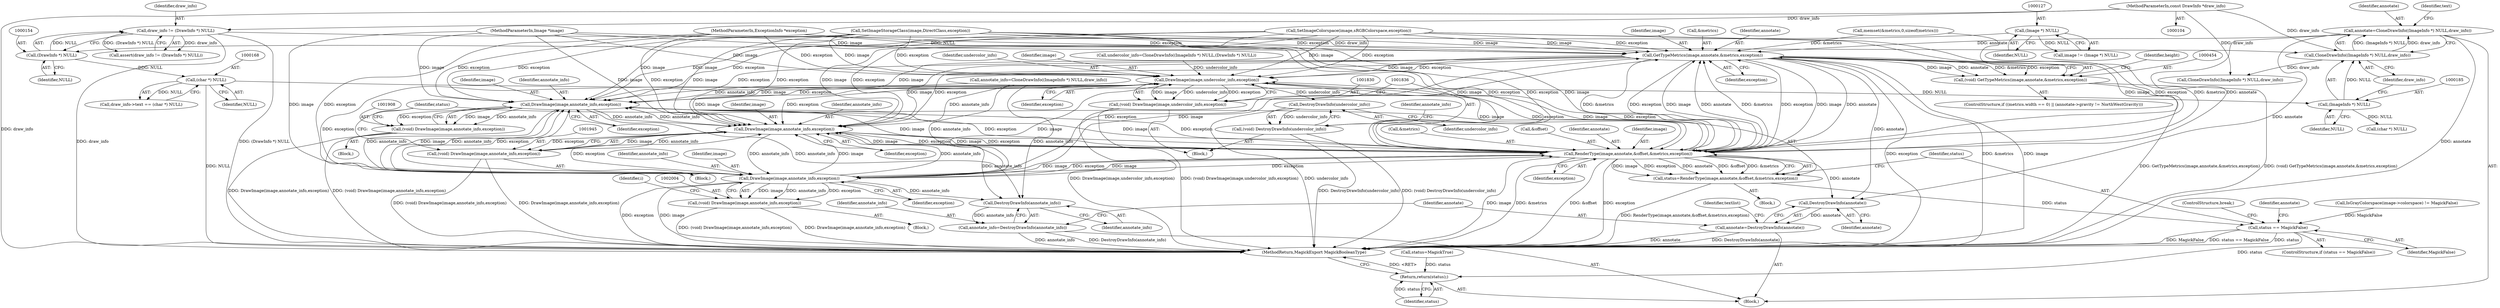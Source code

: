 digraph "0_ImageMagick_f595a1985233c399a05c0c37cc41de16a90dd025@pointer" {
"1000181" [label="(Call,annotate=CloneDrawInfo((ImageInfo *) NULL,draw_info))"];
"1000183" [label="(Call,CloneDrawInfo((ImageInfo *) NULL,draw_info))"];
"1000184" [label="(Call,(ImageInfo *) NULL)"];
"1000167" [label="(Call,(char *) NULL)"];
"1000153" [label="(Call,(DrawInfo *) NULL)"];
"1000126" [label="(Call,(Image *) NULL)"];
"1000151" [label="(Call,draw_info != (DrawInfo *) NULL)"];
"1000106" [label="(MethodParameterIn,const DrawInfo *draw_info)"];
"1000455" [label="(Call,GetTypeMetrics(image,annotate,&metrics,exception))"];
"1000453" [label="(Call,(void) GetTypeMetrics(image,annotate,&metrics,exception))"];
"1001831" [label="(Call,DrawImage(image,undercolor_info,exception))"];
"1001829" [label="(Call,(void) DrawImage(image,undercolor_info,exception))"];
"1001837" [label="(Call,DestroyDrawInfo(undercolor_info))"];
"1001835" [label="(Call,(void) DestroyDrawInfo(undercolor_info))"];
"1001909" [label="(Call,DrawImage(image,annotate_info,exception))"];
"1001907" [label="(Call,(void) DrawImage(image,annotate_info,exception))"];
"1001946" [label="(Call,DrawImage(image,annotate_info,exception))"];
"1001944" [label="(Call,(void) DrawImage(image,annotate_info,exception))"];
"1001952" [label="(Call,RenderType(image,annotate,&offset,&metrics,exception))"];
"1001950" [label="(Call,status=RenderType(image,annotate,&offset,&metrics,exception))"];
"1001961" [label="(Call,status == MagickFalse)"];
"1002023" [label="(Return,return(status);)"];
"1002005" [label="(Call,DrawImage(image,annotate_info,exception))"];
"1002003" [label="(Call,(void) DrawImage(image,annotate_info,exception))"];
"1002011" [label="(Call,DestroyDrawInfo(annotate_info))"];
"1002009" [label="(Call,annotate_info=DestroyDrawInfo(annotate_info))"];
"1002015" [label="(Call,DestroyDrawInfo(annotate))"];
"1002013" [label="(Call,annotate=DestroyDrawInfo(annotate))"];
"1002018" [label="(Identifier,textlist)"];
"1001944" [label="(Call,(void) DrawImage(image,annotate_info,exception))"];
"1001959" [label="(Identifier,exception)"];
"1001910" [label="(Identifier,image)"];
"1000202" [label="(Call,CloneDrawInfo((ImageInfo *) NULL,draw_info))"];
"1000184" [label="(Call,(ImageInfo *) NULL)"];
"1001907" [label="(Call,(void) DrawImage(image,annotate_info,exception))"];
"1000152" [label="(Identifier,draw_info)"];
"1001960" [label="(ControlStructure,if (status == MagickFalse))"];
"1000356" [label="(Call,IsGrayColorspace(image->colorspace) != MagickFalse)"];
"1001831" [label="(Call,DrawImage(image,undercolor_info,exception))"];
"1001950" [label="(Call,status=RenderType(image,annotate,&offset,&metrics,exception))"];
"1000186" [label="(Identifier,NULL)"];
"1000187" [label="(Identifier,draw_info)"];
"1000200" [label="(Call,annotate_info=CloneDrawInfo((ImageInfo *) NULL,draw_info))"];
"1000106" [label="(MethodParameterIn,const DrawInfo *draw_info)"];
"1000183" [label="(Call,CloneDrawInfo((ImageInfo *) NULL,draw_info))"];
"1001920" [label="(Block,)"];
"1001957" [label="(Call,&metrics)"];
"1001962" [label="(Identifier,status)"];
"1002010" [label="(Identifier,annotate_info)"];
"1000348" [label="(Call,SetImageStorageClass(image,DirectClass,exception))"];
"1000181" [label="(Call,annotate=CloneDrawInfo((ImageInfo *) NULL,draw_info))"];
"1001744" [label="(Block,)"];
"1000124" [label="(Call,image != (Image *) NULL)"];
"1001955" [label="(Call,&offset)"];
"1002007" [label="(Identifier,annotate_info)"];
"1001834" [label="(Identifier,exception)"];
"1001911" [label="(Identifier,annotate_info)"];
"1001946" [label="(Call,DrawImage(image,annotate_info,exception))"];
"1001961" [label="(Call,status == MagickFalse)"];
"1002025" [label="(MethodReturn,MagickExport MagickBooleanType)"];
"1001833" [label="(Identifier,undercolor_info)"];
"1002006" [label="(Identifier,image)"];
"1001971" [label="(Block,)"];
"1000128" [label="(Identifier,NULL)"];
"1001963" [label="(Identifier,MagickFalse)"];
"1001832" [label="(Identifier,image)"];
"1001909" [label="(Call,DrawImage(image,annotate_info,exception))"];
"1001838" [label="(Identifier,undercolor_info)"];
"1000169" [label="(Identifier,NULL)"];
"1001949" [label="(Identifier,exception)"];
"1001947" [label="(Identifier,image)"];
"1002016" [label="(Identifier,annotate)"];
"1000150" [label="(Call,assert(draw_info != (DrawInfo *) NULL))"];
"1002015" [label="(Call,DestroyDrawInfo(annotate))"];
"1000458" [label="(Call,&metrics)"];
"1002023" [label="(Return,return(status);)"];
"1002013" [label="(Call,annotate=DestroyDrawInfo(annotate))"];
"1002011" [label="(Call,DestroyDrawInfo(annotate_info))"];
"1000151" [label="(Call,draw_info != (DrawInfo *) NULL)"];
"1000126" [label="(Call,(Image *) NULL)"];
"1000460" [label="(Identifier,exception)"];
"1000153" [label="(Call,(DrawInfo *) NULL)"];
"1001964" [label="(ControlStructure,break;)"];
"1002003" [label="(Call,(void) DrawImage(image,annotate_info,exception))"];
"1001829" [label="(Call,(void) DrawImage(image,undercolor_info,exception))"];
"1000364" [label="(Call,SetImageColorspace(image,sRGBColorspace,exception))"];
"1000373" [label="(Call,memset(&metrics,0,sizeof(metrics)))"];
"1001746" [label="(Call,undercolor_info=CloneDrawInfo((ImageInfo *) NULL,(DrawInfo *) NULL))"];
"1001837" [label="(Call,DestroyDrawInfo(undercolor_info))"];
"1002009" [label="(Call,annotate_info=DestroyDrawInfo(annotate_info))"];
"1000105" [label="(MethodParameterIn,Image *image)"];
"1000182" [label="(Identifier,annotate)"];
"1001842" [label="(Identifier,annotate_info)"];
"1002024" [label="(Identifier,status)"];
"1000391" [label="(Identifier,i)"];
"1000453" [label="(Call,(void) GetTypeMetrics(image,annotate,&metrics,exception))"];
"1000457" [label="(Identifier,annotate)"];
"1001951" [label="(Identifier,status)"];
"1001912" [label="(Identifier,exception)"];
"1002005" [label="(Call,DrawImage(image,annotate_info,exception))"];
"1000368" [label="(Call,status=MagickTrue)"];
"1002008" [label="(Identifier,exception)"];
"1001954" [label="(Identifier,annotate)"];
"1001948" [label="(Identifier,annotate_info)"];
"1000455" [label="(Call,GetTypeMetrics(image,annotate,&metrics,exception))"];
"1000456" [label="(Identifier,image)"];
"1000167" [label="(Call,(char *) NULL)"];
"1000462" [label="(Identifier,height)"];
"1002014" [label="(Identifier,annotate)"];
"1000197" [label="(Call,(char *) NULL)"];
"1000189" [label="(Identifier,text)"];
"1001968" [label="(Identifier,annotate)"];
"1000392" [label="(Block,)"];
"1002012" [label="(Identifier,annotate_info)"];
"1000441" [label="(ControlStructure,if ((metrics.width == 0) || (annotate->gravity != NorthWestGravity)))"];
"1000163" [label="(Call,draw_info->text == (char *) NULL)"];
"1000107" [label="(MethodParameterIn,ExceptionInfo *exception)"];
"1001953" [label="(Identifier,image)"];
"1000155" [label="(Identifier,NULL)"];
"1001875" [label="(Block,)"];
"1000108" [label="(Block,)"];
"1001952" [label="(Call,RenderType(image,annotate,&offset,&metrics,exception))"];
"1001835" [label="(Call,(void) DestroyDrawInfo(undercolor_info))"];
"1000181" -> "1000108"  [label="AST: "];
"1000181" -> "1000183"  [label="CFG: "];
"1000182" -> "1000181"  [label="AST: "];
"1000183" -> "1000181"  [label="AST: "];
"1000189" -> "1000181"  [label="CFG: "];
"1000181" -> "1002025"  [label="DDG: annotate"];
"1000183" -> "1000181"  [label="DDG: (ImageInfo *) NULL"];
"1000183" -> "1000181"  [label="DDG: draw_info"];
"1000181" -> "1000455"  [label="DDG: annotate"];
"1000181" -> "1001952"  [label="DDG: annotate"];
"1000181" -> "1002015"  [label="DDG: annotate"];
"1000183" -> "1000187"  [label="CFG: "];
"1000184" -> "1000183"  [label="AST: "];
"1000187" -> "1000183"  [label="AST: "];
"1000184" -> "1000183"  [label="DDG: NULL"];
"1000151" -> "1000183"  [label="DDG: draw_info"];
"1000106" -> "1000183"  [label="DDG: draw_info"];
"1000183" -> "1000202"  [label="DDG: draw_info"];
"1000184" -> "1000186"  [label="CFG: "];
"1000185" -> "1000184"  [label="AST: "];
"1000186" -> "1000184"  [label="AST: "];
"1000187" -> "1000184"  [label="CFG: "];
"1000167" -> "1000184"  [label="DDG: NULL"];
"1000184" -> "1000197"  [label="DDG: NULL"];
"1000167" -> "1000163"  [label="AST: "];
"1000167" -> "1000169"  [label="CFG: "];
"1000168" -> "1000167"  [label="AST: "];
"1000169" -> "1000167"  [label="AST: "];
"1000163" -> "1000167"  [label="CFG: "];
"1000167" -> "1002025"  [label="DDG: NULL"];
"1000167" -> "1000163"  [label="DDG: NULL"];
"1000153" -> "1000167"  [label="DDG: NULL"];
"1000153" -> "1000151"  [label="AST: "];
"1000153" -> "1000155"  [label="CFG: "];
"1000154" -> "1000153"  [label="AST: "];
"1000155" -> "1000153"  [label="AST: "];
"1000151" -> "1000153"  [label="CFG: "];
"1000153" -> "1000151"  [label="DDG: NULL"];
"1000126" -> "1000153"  [label="DDG: NULL"];
"1000126" -> "1000124"  [label="AST: "];
"1000126" -> "1000128"  [label="CFG: "];
"1000127" -> "1000126"  [label="AST: "];
"1000128" -> "1000126"  [label="AST: "];
"1000124" -> "1000126"  [label="CFG: "];
"1000126" -> "1000124"  [label="DDG: NULL"];
"1000151" -> "1000150"  [label="AST: "];
"1000152" -> "1000151"  [label="AST: "];
"1000150" -> "1000151"  [label="CFG: "];
"1000151" -> "1002025"  [label="DDG: draw_info"];
"1000151" -> "1002025"  [label="DDG: (DrawInfo *) NULL"];
"1000151" -> "1000150"  [label="DDG: draw_info"];
"1000151" -> "1000150"  [label="DDG: (DrawInfo *) NULL"];
"1000106" -> "1000151"  [label="DDG: draw_info"];
"1000106" -> "1000104"  [label="AST: "];
"1000106" -> "1002025"  [label="DDG: draw_info"];
"1000106" -> "1000202"  [label="DDG: draw_info"];
"1000455" -> "1000453"  [label="AST: "];
"1000455" -> "1000460"  [label="CFG: "];
"1000456" -> "1000455"  [label="AST: "];
"1000457" -> "1000455"  [label="AST: "];
"1000458" -> "1000455"  [label="AST: "];
"1000460" -> "1000455"  [label="AST: "];
"1000453" -> "1000455"  [label="CFG: "];
"1000455" -> "1002025"  [label="DDG: exception"];
"1000455" -> "1002025"  [label="DDG: &metrics"];
"1000455" -> "1002025"  [label="DDG: image"];
"1000455" -> "1000453"  [label="DDG: image"];
"1000455" -> "1000453"  [label="DDG: annotate"];
"1000455" -> "1000453"  [label="DDG: &metrics"];
"1000455" -> "1000453"  [label="DDG: exception"];
"1000364" -> "1000455"  [label="DDG: image"];
"1000364" -> "1000455"  [label="DDG: exception"];
"1000348" -> "1000455"  [label="DDG: image"];
"1000348" -> "1000455"  [label="DDG: exception"];
"1001952" -> "1000455"  [label="DDG: image"];
"1001952" -> "1000455"  [label="DDG: annotate"];
"1001952" -> "1000455"  [label="DDG: &metrics"];
"1001952" -> "1000455"  [label="DDG: exception"];
"1002005" -> "1000455"  [label="DDG: image"];
"1002005" -> "1000455"  [label="DDG: exception"];
"1000105" -> "1000455"  [label="DDG: image"];
"1000373" -> "1000455"  [label="DDG: &metrics"];
"1000107" -> "1000455"  [label="DDG: exception"];
"1000455" -> "1001831"  [label="DDG: image"];
"1000455" -> "1001831"  [label="DDG: exception"];
"1000455" -> "1001909"  [label="DDG: image"];
"1000455" -> "1001909"  [label="DDG: exception"];
"1000455" -> "1001946"  [label="DDG: image"];
"1000455" -> "1001946"  [label="DDG: exception"];
"1000455" -> "1001952"  [label="DDG: image"];
"1000455" -> "1001952"  [label="DDG: annotate"];
"1000455" -> "1001952"  [label="DDG: &metrics"];
"1000455" -> "1001952"  [label="DDG: exception"];
"1000455" -> "1002015"  [label="DDG: annotate"];
"1000453" -> "1000441"  [label="AST: "];
"1000454" -> "1000453"  [label="AST: "];
"1000462" -> "1000453"  [label="CFG: "];
"1000453" -> "1002025"  [label="DDG: GetTypeMetrics(image,annotate,&metrics,exception)"];
"1000453" -> "1002025"  [label="DDG: (void) GetTypeMetrics(image,annotate,&metrics,exception)"];
"1001831" -> "1001829"  [label="AST: "];
"1001831" -> "1001834"  [label="CFG: "];
"1001832" -> "1001831"  [label="AST: "];
"1001833" -> "1001831"  [label="AST: "];
"1001834" -> "1001831"  [label="AST: "];
"1001829" -> "1001831"  [label="CFG: "];
"1001831" -> "1001829"  [label="DDG: image"];
"1001831" -> "1001829"  [label="DDG: undercolor_info"];
"1001831" -> "1001829"  [label="DDG: exception"];
"1000364" -> "1001831"  [label="DDG: image"];
"1000364" -> "1001831"  [label="DDG: exception"];
"1000348" -> "1001831"  [label="DDG: image"];
"1000348" -> "1001831"  [label="DDG: exception"];
"1001952" -> "1001831"  [label="DDG: image"];
"1001952" -> "1001831"  [label="DDG: exception"];
"1002005" -> "1001831"  [label="DDG: image"];
"1002005" -> "1001831"  [label="DDG: exception"];
"1000105" -> "1001831"  [label="DDG: image"];
"1001746" -> "1001831"  [label="DDG: undercolor_info"];
"1000107" -> "1001831"  [label="DDG: exception"];
"1001831" -> "1001837"  [label="DDG: undercolor_info"];
"1001831" -> "1001909"  [label="DDG: image"];
"1001831" -> "1001909"  [label="DDG: exception"];
"1001831" -> "1001946"  [label="DDG: image"];
"1001831" -> "1001946"  [label="DDG: exception"];
"1001831" -> "1001952"  [label="DDG: image"];
"1001831" -> "1001952"  [label="DDG: exception"];
"1001829" -> "1001744"  [label="AST: "];
"1001830" -> "1001829"  [label="AST: "];
"1001836" -> "1001829"  [label="CFG: "];
"1001829" -> "1002025"  [label="DDG: DrawImage(image,undercolor_info,exception)"];
"1001829" -> "1002025"  [label="DDG: (void) DrawImage(image,undercolor_info,exception)"];
"1001837" -> "1001835"  [label="AST: "];
"1001837" -> "1001838"  [label="CFG: "];
"1001838" -> "1001837"  [label="AST: "];
"1001835" -> "1001837"  [label="CFG: "];
"1001837" -> "1002025"  [label="DDG: undercolor_info"];
"1001837" -> "1001835"  [label="DDG: undercolor_info"];
"1001835" -> "1001744"  [label="AST: "];
"1001836" -> "1001835"  [label="AST: "];
"1001842" -> "1001835"  [label="CFG: "];
"1001835" -> "1002025"  [label="DDG: DestroyDrawInfo(undercolor_info)"];
"1001835" -> "1002025"  [label="DDG: (void) DestroyDrawInfo(undercolor_info)"];
"1001909" -> "1001907"  [label="AST: "];
"1001909" -> "1001912"  [label="CFG: "];
"1001910" -> "1001909"  [label="AST: "];
"1001911" -> "1001909"  [label="AST: "];
"1001912" -> "1001909"  [label="AST: "];
"1001907" -> "1001909"  [label="CFG: "];
"1001909" -> "1001907"  [label="DDG: image"];
"1001909" -> "1001907"  [label="DDG: annotate_info"];
"1001909" -> "1001907"  [label="DDG: exception"];
"1000364" -> "1001909"  [label="DDG: image"];
"1000364" -> "1001909"  [label="DDG: exception"];
"1000348" -> "1001909"  [label="DDG: image"];
"1000348" -> "1001909"  [label="DDG: exception"];
"1001952" -> "1001909"  [label="DDG: image"];
"1001952" -> "1001909"  [label="DDG: exception"];
"1002005" -> "1001909"  [label="DDG: image"];
"1002005" -> "1001909"  [label="DDG: annotate_info"];
"1002005" -> "1001909"  [label="DDG: exception"];
"1000105" -> "1001909"  [label="DDG: image"];
"1000200" -> "1001909"  [label="DDG: annotate_info"];
"1001946" -> "1001909"  [label="DDG: annotate_info"];
"1000107" -> "1001909"  [label="DDG: exception"];
"1001909" -> "1001946"  [label="DDG: annotate_info"];
"1001909" -> "1001952"  [label="DDG: image"];
"1001909" -> "1001952"  [label="DDG: exception"];
"1001909" -> "1002005"  [label="DDG: annotate_info"];
"1001909" -> "1002011"  [label="DDG: annotate_info"];
"1001907" -> "1001875"  [label="AST: "];
"1001908" -> "1001907"  [label="AST: "];
"1001951" -> "1001907"  [label="CFG: "];
"1001907" -> "1002025"  [label="DDG: (void) DrawImage(image,annotate_info,exception)"];
"1001907" -> "1002025"  [label="DDG: DrawImage(image,annotate_info,exception)"];
"1001946" -> "1001944"  [label="AST: "];
"1001946" -> "1001949"  [label="CFG: "];
"1001947" -> "1001946"  [label="AST: "];
"1001948" -> "1001946"  [label="AST: "];
"1001949" -> "1001946"  [label="AST: "];
"1001944" -> "1001946"  [label="CFG: "];
"1001946" -> "1001944"  [label="DDG: image"];
"1001946" -> "1001944"  [label="DDG: annotate_info"];
"1001946" -> "1001944"  [label="DDG: exception"];
"1000364" -> "1001946"  [label="DDG: image"];
"1000364" -> "1001946"  [label="DDG: exception"];
"1000348" -> "1001946"  [label="DDG: image"];
"1000348" -> "1001946"  [label="DDG: exception"];
"1001952" -> "1001946"  [label="DDG: image"];
"1001952" -> "1001946"  [label="DDG: exception"];
"1002005" -> "1001946"  [label="DDG: image"];
"1002005" -> "1001946"  [label="DDG: annotate_info"];
"1002005" -> "1001946"  [label="DDG: exception"];
"1000105" -> "1001946"  [label="DDG: image"];
"1000200" -> "1001946"  [label="DDG: annotate_info"];
"1000107" -> "1001946"  [label="DDG: exception"];
"1001946" -> "1001952"  [label="DDG: image"];
"1001946" -> "1001952"  [label="DDG: exception"];
"1001946" -> "1002005"  [label="DDG: annotate_info"];
"1001946" -> "1002011"  [label="DDG: annotate_info"];
"1001944" -> "1001920"  [label="AST: "];
"1001945" -> "1001944"  [label="AST: "];
"1001951" -> "1001944"  [label="CFG: "];
"1001944" -> "1002025"  [label="DDG: DrawImage(image,annotate_info,exception)"];
"1001944" -> "1002025"  [label="DDG: (void) DrawImage(image,annotate_info,exception)"];
"1001952" -> "1001950"  [label="AST: "];
"1001952" -> "1001959"  [label="CFG: "];
"1001953" -> "1001952"  [label="AST: "];
"1001954" -> "1001952"  [label="AST: "];
"1001955" -> "1001952"  [label="AST: "];
"1001957" -> "1001952"  [label="AST: "];
"1001959" -> "1001952"  [label="AST: "];
"1001950" -> "1001952"  [label="CFG: "];
"1001952" -> "1002025"  [label="DDG: &offset"];
"1001952" -> "1002025"  [label="DDG: exception"];
"1001952" -> "1002025"  [label="DDG: image"];
"1001952" -> "1002025"  [label="DDG: &metrics"];
"1001952" -> "1001950"  [label="DDG: image"];
"1001952" -> "1001950"  [label="DDG: exception"];
"1001952" -> "1001950"  [label="DDG: annotate"];
"1001952" -> "1001950"  [label="DDG: &offset"];
"1001952" -> "1001950"  [label="DDG: &metrics"];
"1000364" -> "1001952"  [label="DDG: image"];
"1000364" -> "1001952"  [label="DDG: exception"];
"1000348" -> "1001952"  [label="DDG: image"];
"1000348" -> "1001952"  [label="DDG: exception"];
"1002005" -> "1001952"  [label="DDG: image"];
"1002005" -> "1001952"  [label="DDG: exception"];
"1000105" -> "1001952"  [label="DDG: image"];
"1000373" -> "1001952"  [label="DDG: &metrics"];
"1000107" -> "1001952"  [label="DDG: exception"];
"1001952" -> "1002005"  [label="DDG: image"];
"1001952" -> "1002005"  [label="DDG: exception"];
"1001952" -> "1002015"  [label="DDG: annotate"];
"1001950" -> "1000392"  [label="AST: "];
"1001951" -> "1001950"  [label="AST: "];
"1001962" -> "1001950"  [label="CFG: "];
"1001950" -> "1002025"  [label="DDG: RenderType(image,annotate,&offset,&metrics,exception)"];
"1001950" -> "1001961"  [label="DDG: status"];
"1001961" -> "1001960"  [label="AST: "];
"1001961" -> "1001963"  [label="CFG: "];
"1001962" -> "1001961"  [label="AST: "];
"1001963" -> "1001961"  [label="AST: "];
"1001964" -> "1001961"  [label="CFG: "];
"1001968" -> "1001961"  [label="CFG: "];
"1001961" -> "1002025"  [label="DDG: status"];
"1001961" -> "1002025"  [label="DDG: MagickFalse"];
"1001961" -> "1002025"  [label="DDG: status == MagickFalse"];
"1000356" -> "1001961"  [label="DDG: MagickFalse"];
"1001961" -> "1002023"  [label="DDG: status"];
"1002023" -> "1000108"  [label="AST: "];
"1002023" -> "1002024"  [label="CFG: "];
"1002024" -> "1002023"  [label="AST: "];
"1002025" -> "1002023"  [label="CFG: "];
"1002023" -> "1002025"  [label="DDG: <RET>"];
"1002024" -> "1002023"  [label="DDG: status"];
"1000368" -> "1002023"  [label="DDG: status"];
"1002005" -> "1002003"  [label="AST: "];
"1002005" -> "1002008"  [label="CFG: "];
"1002006" -> "1002005"  [label="AST: "];
"1002007" -> "1002005"  [label="AST: "];
"1002008" -> "1002005"  [label="AST: "];
"1002003" -> "1002005"  [label="CFG: "];
"1002005" -> "1002025"  [label="DDG: exception"];
"1002005" -> "1002025"  [label="DDG: image"];
"1002005" -> "1002003"  [label="DDG: image"];
"1002005" -> "1002003"  [label="DDG: annotate_info"];
"1002005" -> "1002003"  [label="DDG: exception"];
"1000105" -> "1002005"  [label="DDG: image"];
"1000200" -> "1002005"  [label="DDG: annotate_info"];
"1000107" -> "1002005"  [label="DDG: exception"];
"1002005" -> "1002011"  [label="DDG: annotate_info"];
"1002003" -> "1001971"  [label="AST: "];
"1002004" -> "1002003"  [label="AST: "];
"1000391" -> "1002003"  [label="CFG: "];
"1002003" -> "1002025"  [label="DDG: DrawImage(image,annotate_info,exception)"];
"1002003" -> "1002025"  [label="DDG: (void) DrawImage(image,annotate_info,exception)"];
"1002011" -> "1002009"  [label="AST: "];
"1002011" -> "1002012"  [label="CFG: "];
"1002012" -> "1002011"  [label="AST: "];
"1002009" -> "1002011"  [label="CFG: "];
"1002011" -> "1002009"  [label="DDG: annotate_info"];
"1000200" -> "1002011"  [label="DDG: annotate_info"];
"1002009" -> "1000108"  [label="AST: "];
"1002010" -> "1002009"  [label="AST: "];
"1002014" -> "1002009"  [label="CFG: "];
"1002009" -> "1002025"  [label="DDG: annotate_info"];
"1002009" -> "1002025"  [label="DDG: DestroyDrawInfo(annotate_info)"];
"1002015" -> "1002013"  [label="AST: "];
"1002015" -> "1002016"  [label="CFG: "];
"1002016" -> "1002015"  [label="AST: "];
"1002013" -> "1002015"  [label="CFG: "];
"1002015" -> "1002013"  [label="DDG: annotate"];
"1002013" -> "1000108"  [label="AST: "];
"1002014" -> "1002013"  [label="AST: "];
"1002018" -> "1002013"  [label="CFG: "];
"1002013" -> "1002025"  [label="DDG: DestroyDrawInfo(annotate)"];
"1002013" -> "1002025"  [label="DDG: annotate"];
}
